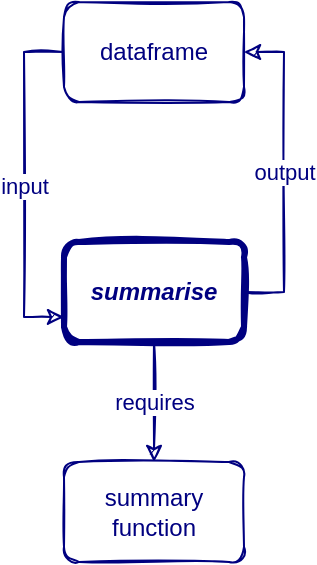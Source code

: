 <mxfile version="13.6.6" type="github">
  <diagram id="FgS1PKGfFNiu4O3C8QIE" name="Page-1">
    <mxGraphModel dx="1422" dy="768" grid="1" gridSize="10" guides="1" tooltips="1" connect="1" arrows="1" fold="1" page="1" pageScale="1" pageWidth="827" pageHeight="1169" math="0" shadow="0">
      <root>
        <mxCell id="0" />
        <mxCell id="1" parent="0" />
        <mxCell id="0yjArLSf2atDx_hs_2Yu-9" value="output" style="edgeStyle=orthogonalEdgeStyle;rounded=0;sketch=1;orthogonalLoop=1;jettySize=auto;html=1;exitX=1;exitY=0.5;exitDx=0;exitDy=0;entryX=1;entryY=0.5;entryDx=0;entryDy=0;strokeColor=#000080;fontFamily=Helvetica;fontColor=#000080;" edge="1" parent="1" source="0yjArLSf2atDx_hs_2Yu-1" target="0yjArLSf2atDx_hs_2Yu-3">
          <mxGeometry relative="1" as="geometry" />
        </mxCell>
        <mxCell id="0yjArLSf2atDx_hs_2Yu-14" value="&lt;div&gt;requires&lt;/div&gt;" style="edgeStyle=orthogonalEdgeStyle;rounded=0;sketch=1;orthogonalLoop=1;jettySize=auto;html=1;strokeColor=#000080;fontFamily=Helvetica;fontColor=#000080;" edge="1" parent="1" source="0yjArLSf2atDx_hs_2Yu-1" target="0yjArLSf2atDx_hs_2Yu-13">
          <mxGeometry relative="1" as="geometry" />
        </mxCell>
        <mxCell id="0yjArLSf2atDx_hs_2Yu-1" value="&lt;div&gt;summarise&lt;/div&gt;" style="rounded=1;whiteSpace=wrap;html=1;sketch=1;strokeColor=#000080;fontFamily=Helvetica;strokeWidth=3;fontColor=#000080;fontStyle=3" vertex="1" parent="1">
          <mxGeometry x="320" y="340" width="90" height="50" as="geometry" />
        </mxCell>
        <mxCell id="0yjArLSf2atDx_hs_2Yu-6" style="edgeStyle=orthogonalEdgeStyle;rounded=0;sketch=1;orthogonalLoop=1;jettySize=auto;html=1;exitX=1;exitY=0.5;exitDx=0;exitDy=0;entryX=1;entryY=0.5;entryDx=0;entryDy=0;strokeColor=#000080;fontFamily=Helvetica;fontColor=#000080;" edge="1" parent="1" source="0yjArLSf2atDx_hs_2Yu-3" target="0yjArLSf2atDx_hs_2Yu-3">
          <mxGeometry relative="1" as="geometry" />
        </mxCell>
        <mxCell id="0yjArLSf2atDx_hs_2Yu-7" value="input" style="edgeStyle=orthogonalEdgeStyle;rounded=0;sketch=1;orthogonalLoop=1;jettySize=auto;html=1;exitX=0;exitY=0.5;exitDx=0;exitDy=0;entryX=0;entryY=0.75;entryDx=0;entryDy=0;strokeColor=#000080;fontFamily=Helvetica;fontColor=#000080;" edge="1" parent="1" source="0yjArLSf2atDx_hs_2Yu-3" target="0yjArLSf2atDx_hs_2Yu-1">
          <mxGeometry relative="1" as="geometry" />
        </mxCell>
        <mxCell id="0yjArLSf2atDx_hs_2Yu-3" value="&lt;div&gt;dataframe&lt;/div&gt;" style="rounded=1;whiteSpace=wrap;html=1;sketch=1;strokeColor=#000080;fontFamily=Helvetica;strokeWidth=1;fontColor=#000080;fontStyle=0" vertex="1" parent="1">
          <mxGeometry x="320" y="220" width="90" height="50" as="geometry" />
        </mxCell>
        <mxCell id="0yjArLSf2atDx_hs_2Yu-13" value="summary function" style="whiteSpace=wrap;html=1;rounded=1;fontColor=#000080;fontStyle=0;strokeColor=#000080;strokeWidth=1;sketch=1;" vertex="1" parent="1">
          <mxGeometry x="320" y="450" width="90" height="50" as="geometry" />
        </mxCell>
      </root>
    </mxGraphModel>
  </diagram>
</mxfile>
